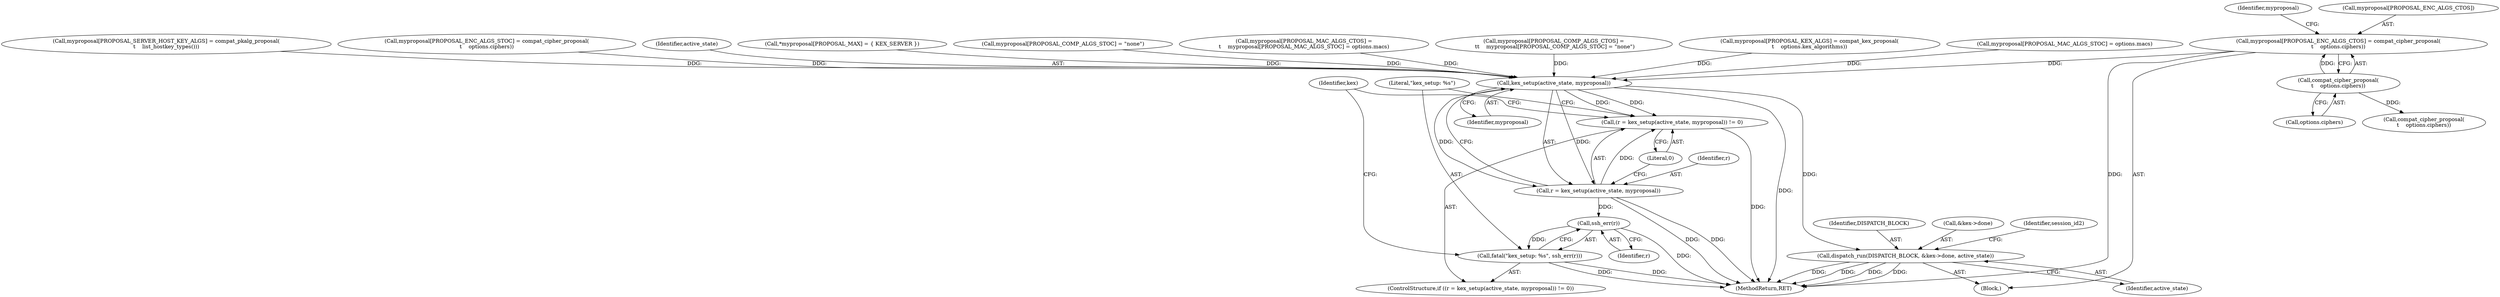 digraph "0_src_3095060f479b86288e31c79ecbc5131a66bcd2f9_10@pointer" {
"1000118" [label="(Call,myproposal[PROPOSAL_ENC_ALGS_CTOS] = compat_cipher_proposal(\n\t    options.ciphers))"];
"1000122" [label="(Call,compat_cipher_proposal(\n\t    options.ciphers))"];
"1000188" [label="(Call,kex_setup(active_state, myproposal))"];
"1000185" [label="(Call,(r = kex_setup(active_state, myproposal)) != 0)"];
"1000186" [label="(Call,r = kex_setup(active_state, myproposal))"];
"1000194" [label="(Call,ssh_err(r))"];
"1000192" [label="(Call,fatal(\"kex_setup: %s\", ssh_err(r)))"];
"1000302" [label="(Call,dispatch_run(DISPATCH_BLOCK, &kex->done, active_state))"];
"1000190" [label="(Identifier,myproposal)"];
"1000194" [label="(Call,ssh_err(r))"];
"1000192" [label="(Call,fatal(\"kex_setup: %s\", ssh_err(r)))"];
"1000156" [label="(Call,myproposal[PROPOSAL_COMP_ALGS_STOC] = \"none\")"];
"1000128" [label="(Identifier,myproposal)"];
"1000134" [label="(Call,myproposal[PROPOSAL_MAC_ALGS_CTOS] =\n\t    myproposal[PROPOSAL_MAC_ALGS_STOC] = options.macs)"];
"1000186" [label="(Call,r = kex_setup(active_state, myproposal))"];
"1000118" [label="(Call,myproposal[PROPOSAL_ENC_ALGS_CTOS] = compat_cipher_proposal(\n\t    options.ciphers))"];
"1000123" [label="(Call,options.ciphers)"];
"1000184" [label="(ControlStructure,if ((r = kex_setup(active_state, myproposal)) != 0))"];
"1000195" [label="(Identifier,r)"];
"1000152" [label="(Call,myproposal[PROPOSAL_COMP_ALGS_CTOS] =\n \t\t    myproposal[PROPOSAL_COMP_ALGS_STOC] = \"none\")"];
"1000119" [label="(Call,myproposal[PROPOSAL_ENC_ALGS_CTOS])"];
"1000191" [label="(Literal,0)"];
"1000110" [label="(Call,myproposal[PROPOSAL_KEX_ALGS] = compat_kex_proposal(\n\t    options.kex_algorithms))"];
"1000187" [label="(Identifier,r)"];
"1000327" [label="(MethodReturn,RET)"];
"1000138" [label="(Call,myproposal[PROPOSAL_MAC_ALGS_STOC] = options.macs)"];
"1000197" [label="(Identifier,kex)"];
"1000178" [label="(Call,myproposal[PROPOSAL_SERVER_HOST_KEY_ALGS] = compat_pkalg_proposal(\n\t    list_hostkey_types()))"];
"1000130" [label="(Call,compat_cipher_proposal(\n\t    options.ciphers))"];
"1000126" [label="(Call,myproposal[PROPOSAL_ENC_ALGS_STOC] = compat_cipher_proposal(\n\t    options.ciphers))"];
"1000302" [label="(Call,dispatch_run(DISPATCH_BLOCK, &kex->done, active_state))"];
"1000189" [label="(Identifier,active_state)"];
"1000106" [label="(Call,*myproposal[PROPOSAL_MAX] = { KEX_SERVER })"];
"1000303" [label="(Identifier,DISPATCH_BLOCK)"];
"1000304" [label="(Call,&kex->done)"];
"1000122" [label="(Call,compat_cipher_proposal(\n\t    options.ciphers))"];
"1000308" [label="(Identifier,active_state)"];
"1000188" [label="(Call,kex_setup(active_state, myproposal))"];
"1000193" [label="(Literal,\"kex_setup: %s\")"];
"1000104" [label="(Block,)"];
"1000185" [label="(Call,(r = kex_setup(active_state, myproposal)) != 0)"];
"1000310" [label="(Identifier,session_id2)"];
"1000118" -> "1000104"  [label="AST: "];
"1000118" -> "1000122"  [label="CFG: "];
"1000119" -> "1000118"  [label="AST: "];
"1000122" -> "1000118"  [label="AST: "];
"1000128" -> "1000118"  [label="CFG: "];
"1000118" -> "1000327"  [label="DDG: "];
"1000122" -> "1000118"  [label="DDG: "];
"1000118" -> "1000188"  [label="DDG: "];
"1000122" -> "1000123"  [label="CFG: "];
"1000123" -> "1000122"  [label="AST: "];
"1000122" -> "1000130"  [label="DDG: "];
"1000188" -> "1000186"  [label="AST: "];
"1000188" -> "1000190"  [label="CFG: "];
"1000189" -> "1000188"  [label="AST: "];
"1000190" -> "1000188"  [label="AST: "];
"1000186" -> "1000188"  [label="CFG: "];
"1000188" -> "1000327"  [label="DDG: "];
"1000188" -> "1000185"  [label="DDG: "];
"1000188" -> "1000185"  [label="DDG: "];
"1000188" -> "1000186"  [label="DDG: "];
"1000188" -> "1000186"  [label="DDG: "];
"1000106" -> "1000188"  [label="DDG: "];
"1000156" -> "1000188"  [label="DDG: "];
"1000178" -> "1000188"  [label="DDG: "];
"1000138" -> "1000188"  [label="DDG: "];
"1000134" -> "1000188"  [label="DDG: "];
"1000110" -> "1000188"  [label="DDG: "];
"1000126" -> "1000188"  [label="DDG: "];
"1000152" -> "1000188"  [label="DDG: "];
"1000188" -> "1000302"  [label="DDG: "];
"1000185" -> "1000184"  [label="AST: "];
"1000185" -> "1000191"  [label="CFG: "];
"1000186" -> "1000185"  [label="AST: "];
"1000191" -> "1000185"  [label="AST: "];
"1000193" -> "1000185"  [label="CFG: "];
"1000197" -> "1000185"  [label="CFG: "];
"1000185" -> "1000327"  [label="DDG: "];
"1000186" -> "1000185"  [label="DDG: "];
"1000187" -> "1000186"  [label="AST: "];
"1000191" -> "1000186"  [label="CFG: "];
"1000186" -> "1000327"  [label="DDG: "];
"1000186" -> "1000327"  [label="DDG: "];
"1000186" -> "1000194"  [label="DDG: "];
"1000194" -> "1000192"  [label="AST: "];
"1000194" -> "1000195"  [label="CFG: "];
"1000195" -> "1000194"  [label="AST: "];
"1000192" -> "1000194"  [label="CFG: "];
"1000194" -> "1000327"  [label="DDG: "];
"1000194" -> "1000192"  [label="DDG: "];
"1000192" -> "1000184"  [label="AST: "];
"1000193" -> "1000192"  [label="AST: "];
"1000197" -> "1000192"  [label="CFG: "];
"1000192" -> "1000327"  [label="DDG: "];
"1000192" -> "1000327"  [label="DDG: "];
"1000302" -> "1000104"  [label="AST: "];
"1000302" -> "1000308"  [label="CFG: "];
"1000303" -> "1000302"  [label="AST: "];
"1000304" -> "1000302"  [label="AST: "];
"1000308" -> "1000302"  [label="AST: "];
"1000310" -> "1000302"  [label="CFG: "];
"1000302" -> "1000327"  [label="DDG: "];
"1000302" -> "1000327"  [label="DDG: "];
"1000302" -> "1000327"  [label="DDG: "];
"1000302" -> "1000327"  [label="DDG: "];
}
